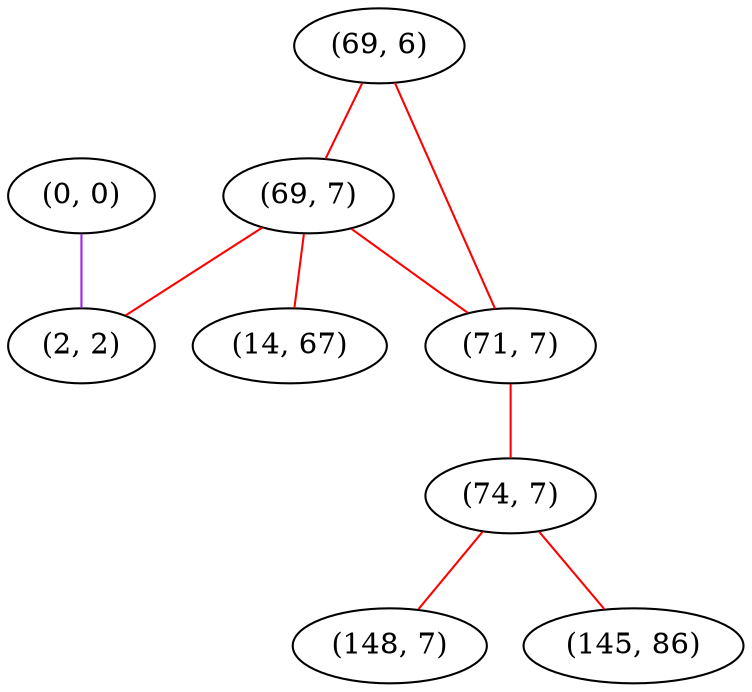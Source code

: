 graph "" {
"(0, 0)";
"(69, 6)";
"(69, 7)";
"(71, 7)";
"(74, 7)";
"(148, 7)";
"(145, 86)";
"(2, 2)";
"(14, 67)";
"(0, 0)" -- "(2, 2)"  [color=purple, key=0, weight=4];
"(69, 6)" -- "(69, 7)"  [color=red, key=0, weight=1];
"(69, 6)" -- "(71, 7)"  [color=red, key=0, weight=1];
"(69, 7)" -- "(14, 67)"  [color=red, key=0, weight=1];
"(69, 7)" -- "(71, 7)"  [color=red, key=0, weight=1];
"(69, 7)" -- "(2, 2)"  [color=red, key=0, weight=1];
"(71, 7)" -- "(74, 7)"  [color=red, key=0, weight=1];
"(74, 7)" -- "(148, 7)"  [color=red, key=0, weight=1];
"(74, 7)" -- "(145, 86)"  [color=red, key=0, weight=1];
}
